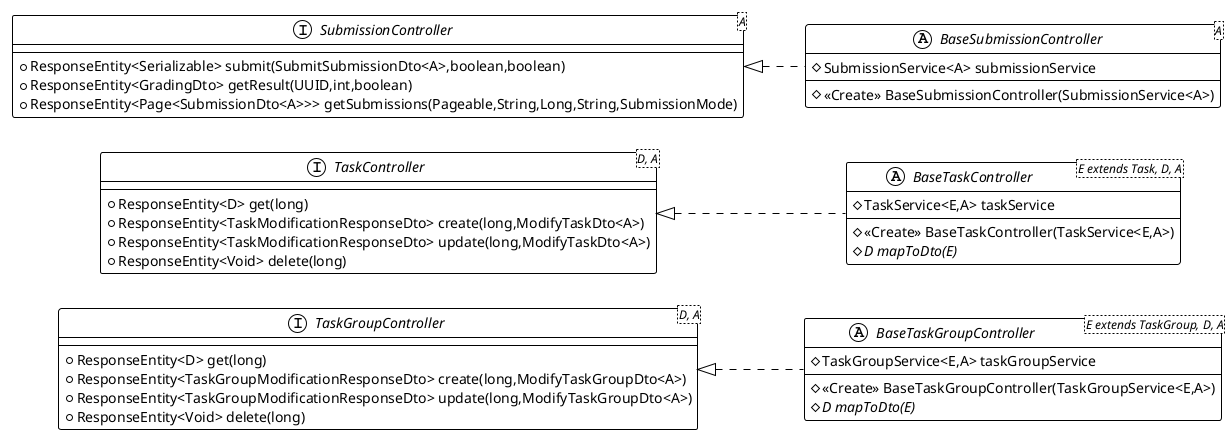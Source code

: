 @startuml
!theme plain
left to right direction

together {
    interface TaskGroupController<D, A> {
        + ResponseEntity<D> get(long)
        + ResponseEntity<TaskGroupModificationResponseDto> create(long,ModifyTaskGroupDto<A>)
        + ResponseEntity<TaskGroupModificationResponseDto> update(long,ModifyTaskGroupDto<A>)
        + ResponseEntity<Void> delete(long)
    }

    abstract class BaseTaskGroupController<E extends TaskGroup, D, A> {
        # TaskGroupService<E,A> taskGroupService
        # <<Create>> BaseTaskGroupController(TaskGroupService<E,A>)
        # {abstract}D mapToDto(E)
    }
}

together {
    interface TaskController<D, A> {
        + ResponseEntity<D> get(long)
        + ResponseEntity<TaskModificationResponseDto> create(long,ModifyTaskDto<A>)
        + ResponseEntity<TaskModificationResponseDto> update(long,ModifyTaskDto<A>)
        + ResponseEntity<Void> delete(long)
    }

    abstract class BaseTaskController<E extends Task, D, A> {
        # TaskService<E,A> taskService
        # <<Create>> BaseTaskController(TaskService<E,A>)
        # {abstract}D mapToDto(E)
    }
}

together {
    interface SubmissionController<A> {
        + ResponseEntity<Serializable> submit(SubmitSubmissionDto<A>,boolean,boolean)
        + ResponseEntity<GradingDto> getResult(UUID,int,boolean)
        + ResponseEntity<Page<SubmissionDto<A>>> getSubmissions(Pageable,String,Long,String,SubmissionMode)
    }

    abstract class BaseSubmissionController<A> {
        # SubmissionService<A> submissionService
        # <<Create>> BaseSubmissionController(SubmissionService<A>)
    }
}

SubmissionController <|.. BaseSubmissionController
TaskGroupController <|.. BaseTaskGroupController
TaskController <|.. BaseTaskController
@enduml
